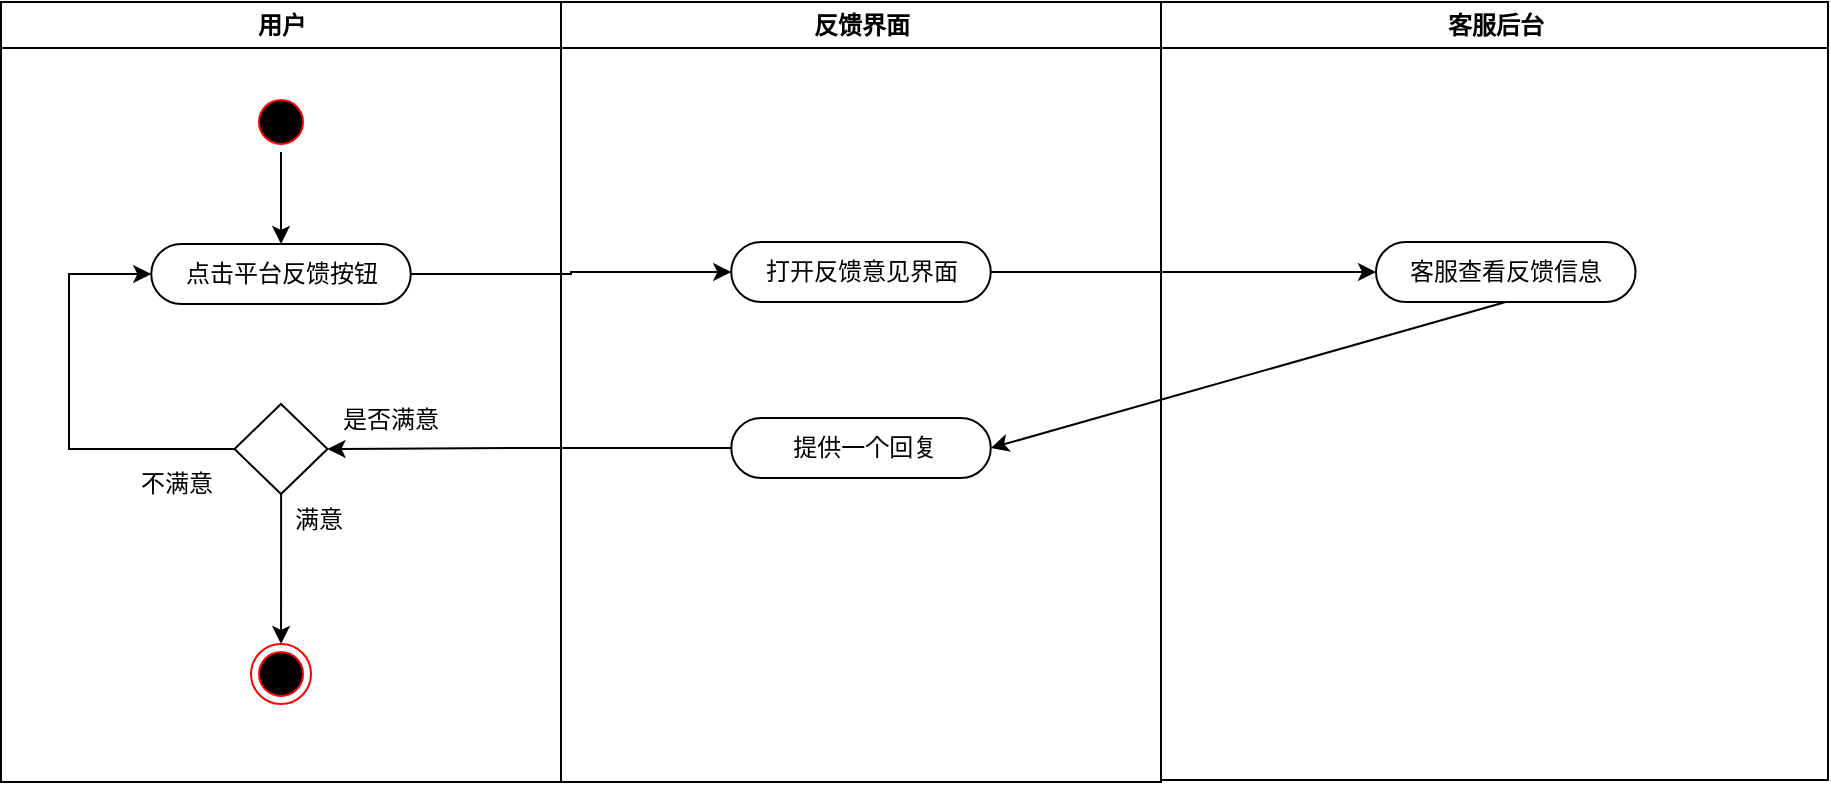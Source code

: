 <mxfile version="17.4.5" type="github">
  <diagram id="DganD6F-rB5YPHG4zeg4" name="第 1 页">
    <mxGraphModel dx="1036" dy="557" grid="0" gridSize="10" guides="1" tooltips="1" connect="1" arrows="1" fold="1" page="1" pageScale="1" pageWidth="1169" pageHeight="827" math="0" shadow="0">
      <root>
        <mxCell id="0" />
        <mxCell id="1" parent="0" />
        <mxCell id="D1vMNWqhvlheflFFIrMF-1" value="用户" style="swimlane;whiteSpace=wrap" vertex="1" parent="1">
          <mxGeometry x="164.5" y="127" width="280" height="390" as="geometry" />
        </mxCell>
        <mxCell id="D1vMNWqhvlheflFFIrMF-2" style="edgeStyle=orthogonalEdgeStyle;rounded=0;orthogonalLoop=1;jettySize=auto;html=1;entryX=0.5;entryY=0;entryDx=0;entryDy=0;" edge="1" parent="D1vMNWqhvlheflFFIrMF-1" source="D1vMNWqhvlheflFFIrMF-3" target="D1vMNWqhvlheflFFIrMF-4">
          <mxGeometry relative="1" as="geometry" />
        </mxCell>
        <mxCell id="D1vMNWqhvlheflFFIrMF-3" value="" style="ellipse;shape=startState;fillColor=#000000;strokeColor=#ff0000;" vertex="1" parent="D1vMNWqhvlheflFFIrMF-1">
          <mxGeometry x="125" y="45" width="30" height="30" as="geometry" />
        </mxCell>
        <mxCell id="D1vMNWqhvlheflFFIrMF-4" value="点击平台反馈按钮" style="rounded=1;whiteSpace=wrap;html=1;arcSize=50;" vertex="1" parent="D1vMNWqhvlheflFFIrMF-1">
          <mxGeometry x="75.13" y="121" width="129.75" height="30" as="geometry" />
        </mxCell>
        <mxCell id="D1vMNWqhvlheflFFIrMF-5" style="edgeStyle=orthogonalEdgeStyle;rounded=0;orthogonalLoop=1;jettySize=auto;html=1;entryX=0;entryY=0.5;entryDx=0;entryDy=0;exitX=0;exitY=0.5;exitDx=0;exitDy=0;" edge="1" parent="D1vMNWqhvlheflFFIrMF-1" source="D1vMNWqhvlheflFFIrMF-7" target="D1vMNWqhvlheflFFIrMF-4">
          <mxGeometry relative="1" as="geometry">
            <Array as="points">
              <mxPoint x="34" y="224" />
              <mxPoint x="34" y="136" />
            </Array>
          </mxGeometry>
        </mxCell>
        <mxCell id="D1vMNWqhvlheflFFIrMF-6" style="edgeStyle=orthogonalEdgeStyle;rounded=0;orthogonalLoop=1;jettySize=auto;html=1;entryX=0.5;entryY=0;entryDx=0;entryDy=0;" edge="1" parent="D1vMNWqhvlheflFFIrMF-1" source="D1vMNWqhvlheflFFIrMF-7" target="D1vMNWqhvlheflFFIrMF-10">
          <mxGeometry relative="1" as="geometry" />
        </mxCell>
        <mxCell id="D1vMNWqhvlheflFFIrMF-7" value="" style="rhombus;whiteSpace=wrap;html=1;" vertex="1" parent="D1vMNWqhvlheflFFIrMF-1">
          <mxGeometry x="116.75" y="201" width="46.5" height="45" as="geometry" />
        </mxCell>
        <mxCell id="D1vMNWqhvlheflFFIrMF-8" value="满意" style="text;html=1;align=center;verticalAlign=middle;resizable=0;points=[];autosize=1;strokeColor=none;fillColor=none;" vertex="1" parent="D1vMNWqhvlheflFFIrMF-1">
          <mxGeometry x="141.25" y="250" width="34" height="18" as="geometry" />
        </mxCell>
        <mxCell id="D1vMNWqhvlheflFFIrMF-9" value="不满意" style="text;html=1;align=center;verticalAlign=middle;resizable=0;points=[];autosize=1;strokeColor=none;fillColor=none;" vertex="1" parent="D1vMNWqhvlheflFFIrMF-1">
          <mxGeometry x="64.5" y="232" width="46" height="18" as="geometry" />
        </mxCell>
        <mxCell id="D1vMNWqhvlheflFFIrMF-10" value="" style="ellipse;html=1;shape=endState;fillColor=#000000;strokeColor=#ff0000;" vertex="1" parent="D1vMNWqhvlheflFFIrMF-1">
          <mxGeometry x="125.01" y="321" width="30" height="30" as="geometry" />
        </mxCell>
        <mxCell id="D1vMNWqhvlheflFFIrMF-11" value="反馈界面" style="swimlane;whiteSpace=wrap" vertex="1" parent="1">
          <mxGeometry x="444.5" y="127" width="300" height="390" as="geometry" />
        </mxCell>
        <mxCell id="D1vMNWqhvlheflFFIrMF-12" value="打开反馈意见界面" style="rounded=1;whiteSpace=wrap;html=1;arcSize=50;" vertex="1" parent="D1vMNWqhvlheflFFIrMF-11">
          <mxGeometry x="85.12" y="120" width="129.75" height="30" as="geometry" />
        </mxCell>
        <mxCell id="D1vMNWqhvlheflFFIrMF-13" value="&amp;nbsp;提供一个回复" style="rounded=1;whiteSpace=wrap;html=1;arcSize=50;" vertex="1" parent="D1vMNWqhvlheflFFIrMF-11">
          <mxGeometry x="85.13" y="208" width="129.75" height="30" as="geometry" />
        </mxCell>
        <mxCell id="D1vMNWqhvlheflFFIrMF-14" value="客服后台" style="swimlane;whiteSpace=wrap" vertex="1" parent="1">
          <mxGeometry x="744.5" y="127" width="333.5" height="389" as="geometry" />
        </mxCell>
        <mxCell id="D1vMNWqhvlheflFFIrMF-15" value="客服查看反馈信息" style="rounded=1;whiteSpace=wrap;html=1;arcSize=50;" vertex="1" parent="D1vMNWqhvlheflFFIrMF-14">
          <mxGeometry x="107.5" y="120" width="129.75" height="30" as="geometry" />
        </mxCell>
        <mxCell id="D1vMNWqhvlheflFFIrMF-16" style="edgeStyle=orthogonalEdgeStyle;rounded=0;orthogonalLoop=1;jettySize=auto;html=1;entryX=0;entryY=0.5;entryDx=0;entryDy=0;" edge="1" parent="1" source="D1vMNWqhvlheflFFIrMF-4" target="D1vMNWqhvlheflFFIrMF-12">
          <mxGeometry relative="1" as="geometry" />
        </mxCell>
        <mxCell id="D1vMNWqhvlheflFFIrMF-17" style="edgeStyle=orthogonalEdgeStyle;rounded=0;orthogonalLoop=1;jettySize=auto;html=1;entryX=0;entryY=0.5;entryDx=0;entryDy=0;" edge="1" parent="1" source="D1vMNWqhvlheflFFIrMF-12" target="D1vMNWqhvlheflFFIrMF-15">
          <mxGeometry relative="1" as="geometry" />
        </mxCell>
        <mxCell id="D1vMNWqhvlheflFFIrMF-18" style="edgeStyle=orthogonalEdgeStyle;rounded=0;orthogonalLoop=1;jettySize=auto;html=1;entryX=1;entryY=0.5;entryDx=0;entryDy=0;" edge="1" parent="1" source="D1vMNWqhvlheflFFIrMF-13" target="D1vMNWqhvlheflFFIrMF-7">
          <mxGeometry relative="1" as="geometry">
            <mxPoint x="369.38" y="351" as="targetPoint" />
          </mxGeometry>
        </mxCell>
        <mxCell id="D1vMNWqhvlheflFFIrMF-19" style="rounded=0;orthogonalLoop=1;jettySize=auto;html=1;entryX=1;entryY=0.5;entryDx=0;entryDy=0;exitX=0.5;exitY=1;exitDx=0;exitDy=0;" edge="1" parent="1" source="D1vMNWqhvlheflFFIrMF-15" target="D1vMNWqhvlheflFFIrMF-13">
          <mxGeometry relative="1" as="geometry" />
        </mxCell>
        <mxCell id="D1vMNWqhvlheflFFIrMF-20" value="是否满意" style="text;html=1;align=center;verticalAlign=middle;resizable=0;points=[];autosize=1;strokeColor=none;fillColor=none;" vertex="1" parent="1">
          <mxGeometry x="330" y="327" width="58" height="18" as="geometry" />
        </mxCell>
      </root>
    </mxGraphModel>
  </diagram>
</mxfile>
